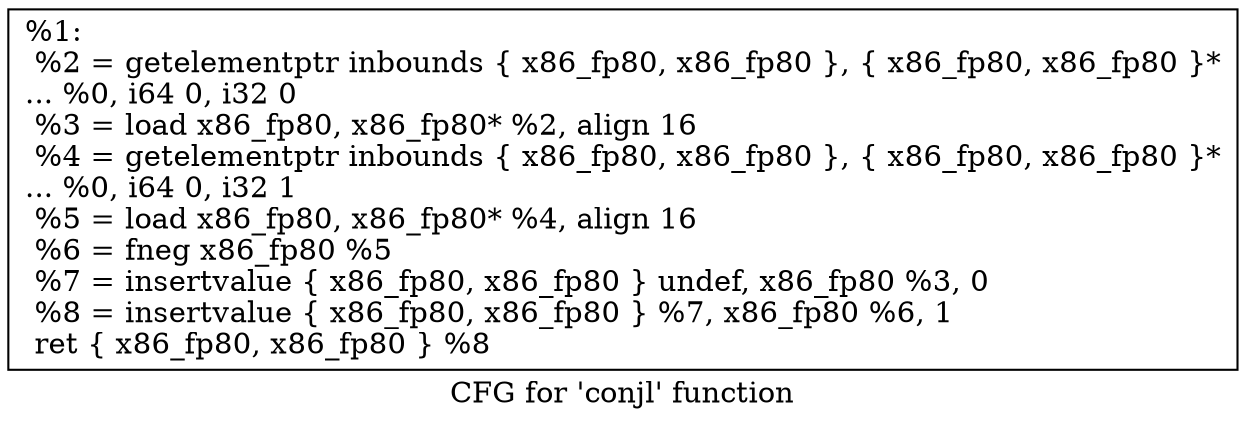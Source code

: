 digraph "CFG for 'conjl' function" {
	label="CFG for 'conjl' function";

	Node0x1ee3030 [shape=record,label="{%1:\l  %2 = getelementptr inbounds \{ x86_fp80, x86_fp80 \}, \{ x86_fp80, x86_fp80 \}*\l... %0, i64 0, i32 0\l  %3 = load x86_fp80, x86_fp80* %2, align 16\l  %4 = getelementptr inbounds \{ x86_fp80, x86_fp80 \}, \{ x86_fp80, x86_fp80 \}*\l... %0, i64 0, i32 1\l  %5 = load x86_fp80, x86_fp80* %4, align 16\l  %6 = fneg x86_fp80 %5\l  %7 = insertvalue \{ x86_fp80, x86_fp80 \} undef, x86_fp80 %3, 0\l  %8 = insertvalue \{ x86_fp80, x86_fp80 \} %7, x86_fp80 %6, 1\l  ret \{ x86_fp80, x86_fp80 \} %8\l}"];
}
